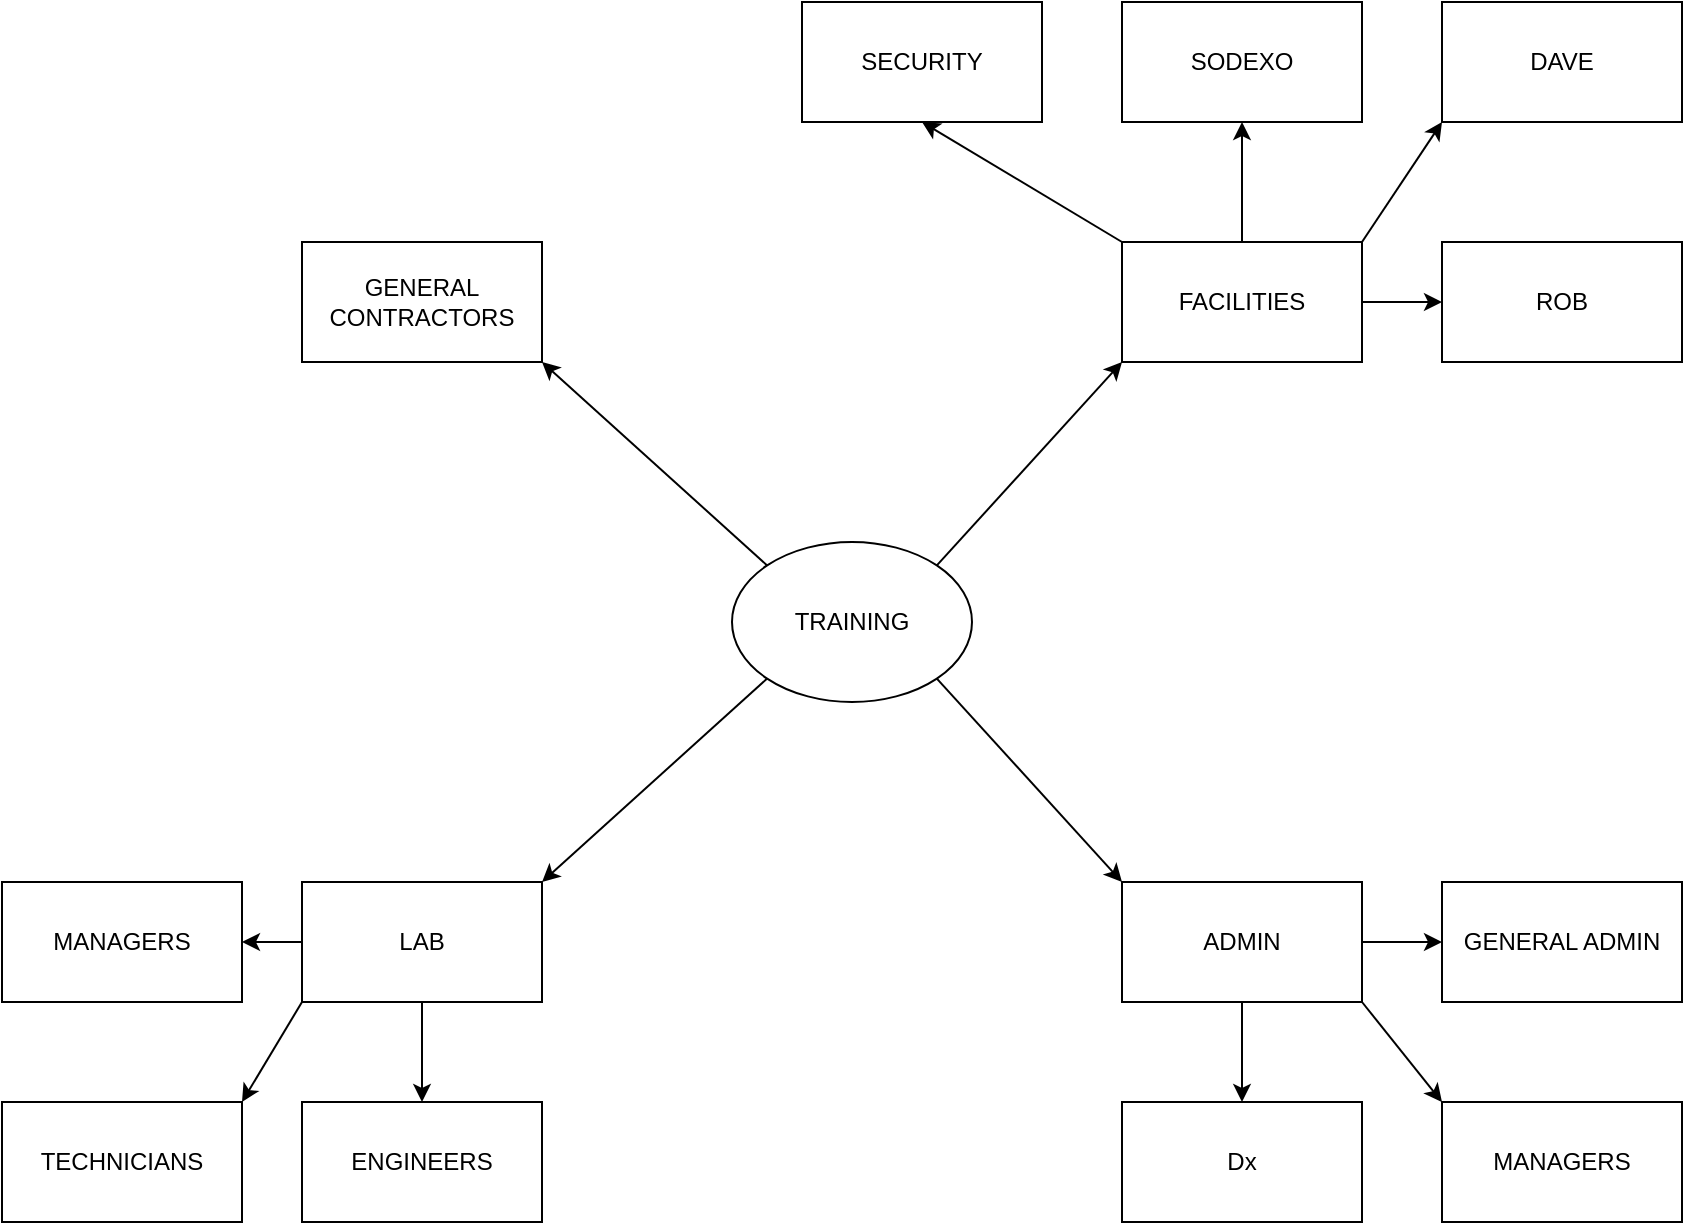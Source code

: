 <mxfile version="13.0.1"><diagram id="cKRufYJs0qcqlgW6sxg-" name="Page-1"><mxGraphModel dx="1422" dy="825" grid="1" gridSize="10" guides="1" tooltips="1" connect="1" arrows="1" fold="1" page="1" pageScale="1" pageWidth="850" pageHeight="1100" math="0" shadow="0"><root><mxCell id="0"/><mxCell id="1" parent="0"/><mxCell id="aRpozRfj2QGo6ptFnVaI-1" value="TRAINING" style="ellipse;whiteSpace=wrap;html=1;" vertex="1" parent="1"><mxGeometry x="365" y="510" width="120" height="80" as="geometry"/></mxCell><mxCell id="aRpozRfj2QGo6ptFnVaI-2" value="GENERAL CONTRACTORS" style="rounded=0;whiteSpace=wrap;html=1;" vertex="1" parent="1"><mxGeometry x="150" y="360" width="120" height="60" as="geometry"/></mxCell><mxCell id="aRpozRfj2QGo6ptFnVaI-3" value="SODEXO" style="rounded=0;whiteSpace=wrap;html=1;" vertex="1" parent="1"><mxGeometry x="560" y="240" width="120" height="60" as="geometry"/></mxCell><mxCell id="aRpozRfj2QGo6ptFnVaI-4" value="LAB" style="rounded=0;whiteSpace=wrap;html=1;" vertex="1" parent="1"><mxGeometry x="150" y="680" width="120" height="60" as="geometry"/></mxCell><mxCell id="aRpozRfj2QGo6ptFnVaI-28" style="edgeStyle=orthogonalEdgeStyle;rounded=0;orthogonalLoop=1;jettySize=auto;html=1;exitX=0.5;exitY=1;exitDx=0;exitDy=0;entryX=0.5;entryY=0;entryDx=0;entryDy=0;" edge="1" parent="1" source="aRpozRfj2QGo6ptFnVaI-5" target="aRpozRfj2QGo6ptFnVaI-25"><mxGeometry relative="1" as="geometry"/></mxCell><mxCell id="aRpozRfj2QGo6ptFnVaI-31" style="edgeStyle=none;rounded=0;orthogonalLoop=1;jettySize=auto;html=1;exitX=1;exitY=1;exitDx=0;exitDy=0;entryX=0;entryY=0;entryDx=0;entryDy=0;" edge="1" parent="1" source="aRpozRfj2QGo6ptFnVaI-5" target="aRpozRfj2QGo6ptFnVaI-29"><mxGeometry relative="1" as="geometry"/></mxCell><mxCell id="aRpozRfj2QGo6ptFnVaI-5" value="ADMIN" style="rounded=0;whiteSpace=wrap;html=1;" vertex="1" parent="1"><mxGeometry x="560" y="680" width="120" height="60" as="geometry"/></mxCell><mxCell id="aRpozRfj2QGo6ptFnVaI-6" value="FACILITIES" style="rounded=0;whiteSpace=wrap;html=1;" vertex="1" parent="1"><mxGeometry x="560" y="360" width="120" height="60" as="geometry"/></mxCell><mxCell id="aRpozRfj2QGo6ptFnVaI-7" value="ROB" style="rounded=0;whiteSpace=wrap;html=1;" vertex="1" parent="1"><mxGeometry x="720" y="360" width="120" height="60" as="geometry"/></mxCell><mxCell id="aRpozRfj2QGo6ptFnVaI-8" value="DAVE" style="rounded=0;whiteSpace=wrap;html=1;" vertex="1" parent="1"><mxGeometry x="720" y="240" width="120" height="60" as="geometry"/></mxCell><mxCell id="aRpozRfj2QGo6ptFnVaI-9" value="SECURITY" style="rounded=0;whiteSpace=wrap;html=1;" vertex="1" parent="1"><mxGeometry x="400" y="240" width="120" height="60" as="geometry"/></mxCell><mxCell id="aRpozRfj2QGo6ptFnVaI-10" value="MANAGERS" style="rounded=0;whiteSpace=wrap;html=1;" vertex="1" parent="1"><mxGeometry y="680" width="120" height="60" as="geometry"/></mxCell><mxCell id="aRpozRfj2QGo6ptFnVaI-11" value="TECHNICIANS" style="rounded=0;whiteSpace=wrap;html=1;" vertex="1" parent="1"><mxGeometry y="790" width="120" height="60" as="geometry"/></mxCell><mxCell id="aRpozRfj2QGo6ptFnVaI-12" value="ENGINEERS" style="rounded=0;whiteSpace=wrap;html=1;" vertex="1" parent="1"><mxGeometry x="150" y="790" width="120" height="60" as="geometry"/></mxCell><mxCell id="aRpozRfj2QGo6ptFnVaI-13" value="" style="endArrow=classic;html=1;exitX=0;exitY=1;exitDx=0;exitDy=0;entryX=1;entryY=0;entryDx=0;entryDy=0;" edge="1" parent="1" source="aRpozRfj2QGo6ptFnVaI-1" target="aRpozRfj2QGo6ptFnVaI-4"><mxGeometry width="50" height="50" relative="1" as="geometry"><mxPoint x="240" y="570" as="sourcePoint"/><mxPoint x="290" y="520" as="targetPoint"/></mxGeometry></mxCell><mxCell id="aRpozRfj2QGo6ptFnVaI-15" value="" style="endArrow=classic;html=1;exitX=0;exitY=0;exitDx=0;exitDy=0;entryX=1;entryY=1;entryDx=0;entryDy=0;" edge="1" parent="1" source="aRpozRfj2QGo6ptFnVaI-1" target="aRpozRfj2QGo6ptFnVaI-2"><mxGeometry width="50" height="50" relative="1" as="geometry"><mxPoint x="372.574" y="510.004" as="sourcePoint"/><mxPoint x="260" y="611.72" as="targetPoint"/></mxGeometry></mxCell><mxCell id="aRpozRfj2QGo6ptFnVaI-16" value="" style="endArrow=classic;html=1;exitX=1;exitY=0;exitDx=0;exitDy=0;entryX=0;entryY=1;entryDx=0;entryDy=0;" edge="1" parent="1" source="aRpozRfj2QGo6ptFnVaI-1" target="aRpozRfj2QGo6ptFnVaI-6"><mxGeometry width="50" height="50" relative="1" as="geometry"><mxPoint x="402.574" y="598.284" as="sourcePoint"/><mxPoint x="290" y="700" as="targetPoint"/></mxGeometry></mxCell><mxCell id="aRpozRfj2QGo6ptFnVaI-17" value="" style="endArrow=classic;html=1;exitX=1;exitY=1;exitDx=0;exitDy=0;entryX=0;entryY=0;entryDx=0;entryDy=0;" edge="1" parent="1" source="aRpozRfj2QGo6ptFnVaI-1" target="aRpozRfj2QGo6ptFnVaI-5"><mxGeometry width="50" height="50" relative="1" as="geometry"><mxPoint x="412.574" y="608.284" as="sourcePoint"/><mxPoint x="300" y="710" as="targetPoint"/></mxGeometry></mxCell><mxCell id="aRpozRfj2QGo6ptFnVaI-18" value="" style="endArrow=classic;html=1;exitX=0.5;exitY=1;exitDx=0;exitDy=0;entryX=0.5;entryY=0;entryDx=0;entryDy=0;" edge="1" parent="1" source="aRpozRfj2QGo6ptFnVaI-4" target="aRpozRfj2QGo6ptFnVaI-12"><mxGeometry width="50" height="50" relative="1" as="geometry"><mxPoint x="422.574" y="618.284" as="sourcePoint"/><mxPoint x="310" y="720" as="targetPoint"/></mxGeometry></mxCell><mxCell id="aRpozRfj2QGo6ptFnVaI-19" value="" style="endArrow=classic;html=1;exitX=0;exitY=1;exitDx=0;exitDy=0;entryX=1;entryY=0;entryDx=0;entryDy=0;" edge="1" parent="1" source="aRpozRfj2QGo6ptFnVaI-4" target="aRpozRfj2QGo6ptFnVaI-11"><mxGeometry width="50" height="50" relative="1" as="geometry"><mxPoint x="432.574" y="628.284" as="sourcePoint"/><mxPoint x="320" y="730" as="targetPoint"/></mxGeometry></mxCell><mxCell id="aRpozRfj2QGo6ptFnVaI-20" value="" style="endArrow=classic;html=1;exitX=0;exitY=0.5;exitDx=0;exitDy=0;entryX=1;entryY=0.5;entryDx=0;entryDy=0;" edge="1" parent="1" source="aRpozRfj2QGo6ptFnVaI-4" target="aRpozRfj2QGo6ptFnVaI-10"><mxGeometry width="50" height="50" relative="1" as="geometry"><mxPoint x="442.574" y="638.284" as="sourcePoint"/><mxPoint x="330" y="740" as="targetPoint"/></mxGeometry></mxCell><mxCell id="aRpozRfj2QGo6ptFnVaI-21" value="" style="endArrow=classic;html=1;exitX=0;exitY=0;exitDx=0;exitDy=0;entryX=0.5;entryY=1;entryDx=0;entryDy=0;" edge="1" parent="1" source="aRpozRfj2QGo6ptFnVaI-6" target="aRpozRfj2QGo6ptFnVaI-9"><mxGeometry width="50" height="50" relative="1" as="geometry"><mxPoint x="452.574" y="648.284" as="sourcePoint"/><mxPoint x="340" y="750" as="targetPoint"/></mxGeometry></mxCell><mxCell id="aRpozRfj2QGo6ptFnVaI-22" value="" style="endArrow=classic;html=1;exitX=0.5;exitY=0;exitDx=0;exitDy=0;entryX=0.5;entryY=1;entryDx=0;entryDy=0;" edge="1" parent="1" source="aRpozRfj2QGo6ptFnVaI-6" target="aRpozRfj2QGo6ptFnVaI-3"><mxGeometry width="50" height="50" relative="1" as="geometry"><mxPoint x="462.574" y="658.284" as="sourcePoint"/><mxPoint x="350" y="760" as="targetPoint"/></mxGeometry></mxCell><mxCell id="aRpozRfj2QGo6ptFnVaI-23" value="" style="endArrow=classic;html=1;exitX=1;exitY=0;exitDx=0;exitDy=0;entryX=0;entryY=1;entryDx=0;entryDy=0;" edge="1" parent="1" source="aRpozRfj2QGo6ptFnVaI-6" target="aRpozRfj2QGo6ptFnVaI-8"><mxGeometry width="50" height="50" relative="1" as="geometry"><mxPoint x="472.574" y="668.284" as="sourcePoint"/><mxPoint x="360" y="770" as="targetPoint"/></mxGeometry></mxCell><mxCell id="aRpozRfj2QGo6ptFnVaI-24" value="" style="endArrow=classic;html=1;exitX=1;exitY=0.5;exitDx=0;exitDy=0;entryX=0;entryY=0.5;entryDx=0;entryDy=0;" edge="1" parent="1" source="aRpozRfj2QGo6ptFnVaI-6" target="aRpozRfj2QGo6ptFnVaI-7"><mxGeometry width="50" height="50" relative="1" as="geometry"><mxPoint x="482.574" y="678.284" as="sourcePoint"/><mxPoint x="370" y="780" as="targetPoint"/></mxGeometry></mxCell><mxCell id="aRpozRfj2QGo6ptFnVaI-25" value="Dx" style="rounded=0;whiteSpace=wrap;html=1;" vertex="1" parent="1"><mxGeometry x="560" y="790" width="120" height="60" as="geometry"/></mxCell><mxCell id="aRpozRfj2QGo6ptFnVaI-26" value="GENERAL ADMIN" style="rounded=0;whiteSpace=wrap;html=1;" vertex="1" parent="1"><mxGeometry x="720" y="680" width="120" height="60" as="geometry"/></mxCell><mxCell id="aRpozRfj2QGo6ptFnVaI-27" value="" style="endArrow=classic;html=1;exitX=1;exitY=0.5;exitDx=0;exitDy=0;entryX=0;entryY=0.5;entryDx=0;entryDy=0;" edge="1" parent="1" source="aRpozRfj2QGo6ptFnVaI-5" target="aRpozRfj2QGo6ptFnVaI-26"><mxGeometry width="50" height="50" relative="1" as="geometry"><mxPoint x="630" y="670" as="sourcePoint"/><mxPoint x="680" y="620" as="targetPoint"/></mxGeometry></mxCell><mxCell id="aRpozRfj2QGo6ptFnVaI-29" value="MANAGERS" style="rounded=0;whiteSpace=wrap;html=1;" vertex="1" parent="1"><mxGeometry x="720" y="790" width="120" height="60" as="geometry"/></mxCell></root></mxGraphModel></diagram></mxfile>
